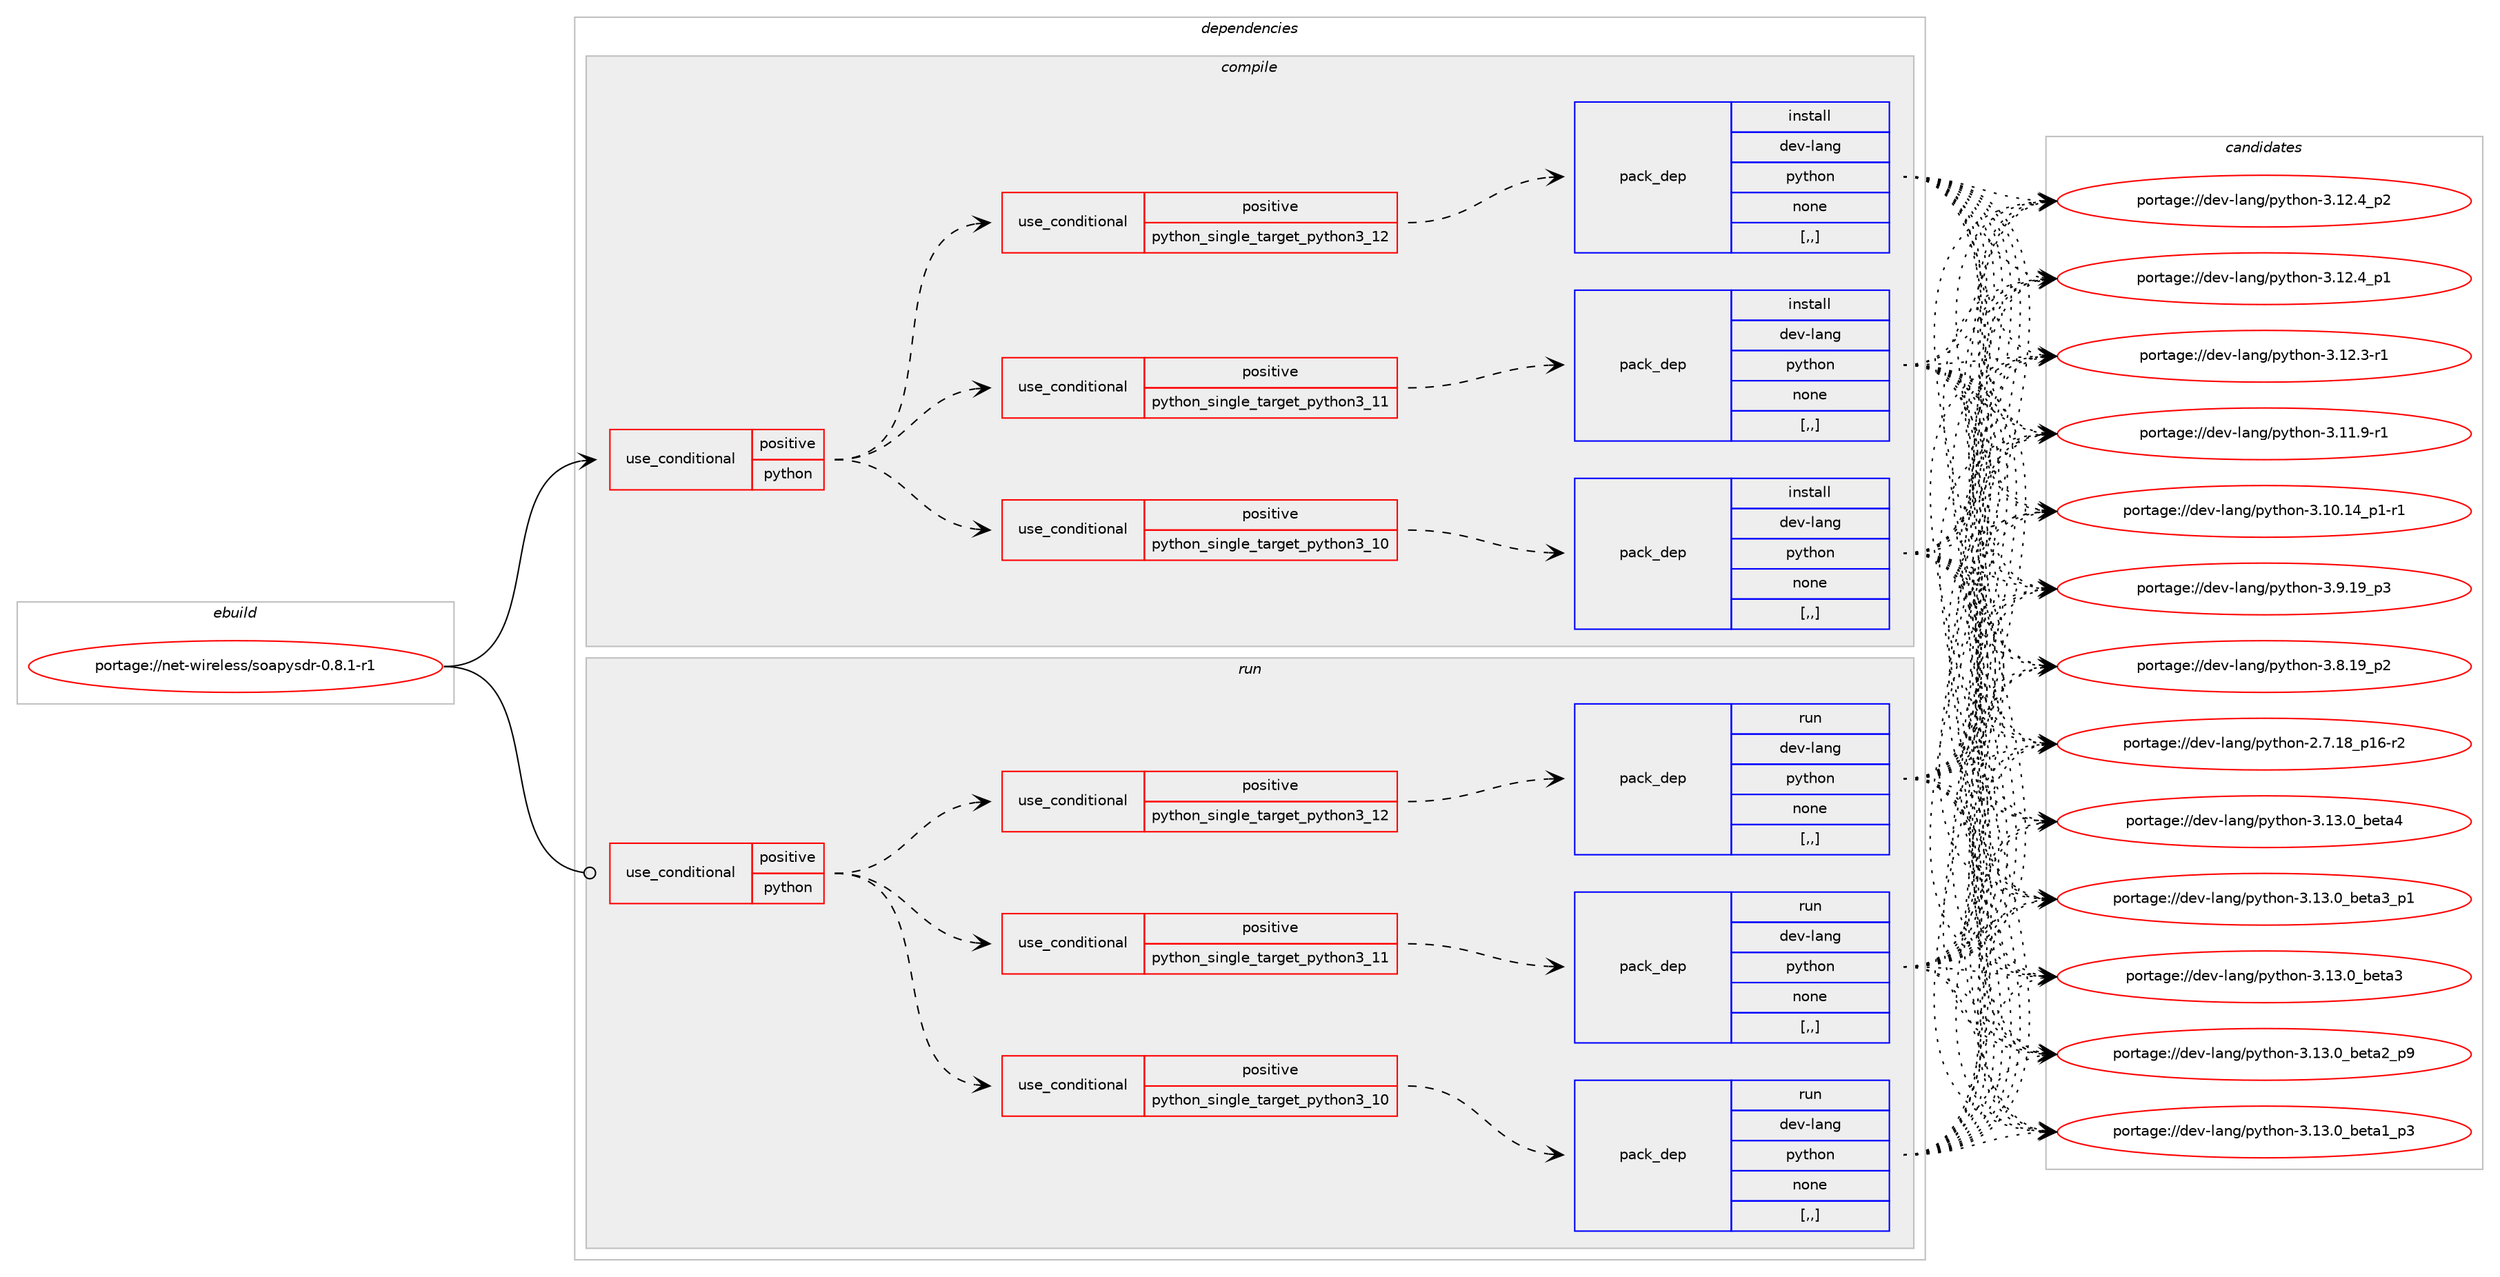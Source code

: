 digraph prolog {

# *************
# Graph options
# *************

newrank=true;
concentrate=true;
compound=true;
graph [rankdir=LR,fontname=Helvetica,fontsize=10,ranksep=1.5];#, ranksep=2.5, nodesep=0.2];
edge  [arrowhead=vee];
node  [fontname=Helvetica,fontsize=10];

# **********
# The ebuild
# **********

subgraph cluster_leftcol {
color=gray;
label=<<i>ebuild</i>>;
id [label="portage://net-wireless/soapysdr-0.8.1-r1", color=red, width=4, href="../net-wireless/soapysdr-0.8.1-r1.svg"];
}

# ****************
# The dependencies
# ****************

subgraph cluster_midcol {
color=gray;
label=<<i>dependencies</i>>;
subgraph cluster_compile {
fillcolor="#eeeeee";
style=filled;
label=<<i>compile</i>>;
subgraph cond103318 {
dependency390050 [label=<<TABLE BORDER="0" CELLBORDER="1" CELLSPACING="0" CELLPADDING="4"><TR><TD ROWSPAN="3" CELLPADDING="10">use_conditional</TD></TR><TR><TD>positive</TD></TR><TR><TD>python</TD></TR></TABLE>>, shape=none, color=red];
subgraph cond103319 {
dependency390051 [label=<<TABLE BORDER="0" CELLBORDER="1" CELLSPACING="0" CELLPADDING="4"><TR><TD ROWSPAN="3" CELLPADDING="10">use_conditional</TD></TR><TR><TD>positive</TD></TR><TR><TD>python_single_target_python3_10</TD></TR></TABLE>>, shape=none, color=red];
subgraph pack283941 {
dependency390052 [label=<<TABLE BORDER="0" CELLBORDER="1" CELLSPACING="0" CELLPADDING="4" WIDTH="220"><TR><TD ROWSPAN="6" CELLPADDING="30">pack_dep</TD></TR><TR><TD WIDTH="110">install</TD></TR><TR><TD>dev-lang</TD></TR><TR><TD>python</TD></TR><TR><TD>none</TD></TR><TR><TD>[,,]</TD></TR></TABLE>>, shape=none, color=blue];
}
dependency390051:e -> dependency390052:w [weight=20,style="dashed",arrowhead="vee"];
}
dependency390050:e -> dependency390051:w [weight=20,style="dashed",arrowhead="vee"];
subgraph cond103320 {
dependency390053 [label=<<TABLE BORDER="0" CELLBORDER="1" CELLSPACING="0" CELLPADDING="4"><TR><TD ROWSPAN="3" CELLPADDING="10">use_conditional</TD></TR><TR><TD>positive</TD></TR><TR><TD>python_single_target_python3_11</TD></TR></TABLE>>, shape=none, color=red];
subgraph pack283942 {
dependency390054 [label=<<TABLE BORDER="0" CELLBORDER="1" CELLSPACING="0" CELLPADDING="4" WIDTH="220"><TR><TD ROWSPAN="6" CELLPADDING="30">pack_dep</TD></TR><TR><TD WIDTH="110">install</TD></TR><TR><TD>dev-lang</TD></TR><TR><TD>python</TD></TR><TR><TD>none</TD></TR><TR><TD>[,,]</TD></TR></TABLE>>, shape=none, color=blue];
}
dependency390053:e -> dependency390054:w [weight=20,style="dashed",arrowhead="vee"];
}
dependency390050:e -> dependency390053:w [weight=20,style="dashed",arrowhead="vee"];
subgraph cond103321 {
dependency390055 [label=<<TABLE BORDER="0" CELLBORDER="1" CELLSPACING="0" CELLPADDING="4"><TR><TD ROWSPAN="3" CELLPADDING="10">use_conditional</TD></TR><TR><TD>positive</TD></TR><TR><TD>python_single_target_python3_12</TD></TR></TABLE>>, shape=none, color=red];
subgraph pack283943 {
dependency390056 [label=<<TABLE BORDER="0" CELLBORDER="1" CELLSPACING="0" CELLPADDING="4" WIDTH="220"><TR><TD ROWSPAN="6" CELLPADDING="30">pack_dep</TD></TR><TR><TD WIDTH="110">install</TD></TR><TR><TD>dev-lang</TD></TR><TR><TD>python</TD></TR><TR><TD>none</TD></TR><TR><TD>[,,]</TD></TR></TABLE>>, shape=none, color=blue];
}
dependency390055:e -> dependency390056:w [weight=20,style="dashed",arrowhead="vee"];
}
dependency390050:e -> dependency390055:w [weight=20,style="dashed",arrowhead="vee"];
}
id:e -> dependency390050:w [weight=20,style="solid",arrowhead="vee"];
}
subgraph cluster_compileandrun {
fillcolor="#eeeeee";
style=filled;
label=<<i>compile and run</i>>;
}
subgraph cluster_run {
fillcolor="#eeeeee";
style=filled;
label=<<i>run</i>>;
subgraph cond103322 {
dependency390057 [label=<<TABLE BORDER="0" CELLBORDER="1" CELLSPACING="0" CELLPADDING="4"><TR><TD ROWSPAN="3" CELLPADDING="10">use_conditional</TD></TR><TR><TD>positive</TD></TR><TR><TD>python</TD></TR></TABLE>>, shape=none, color=red];
subgraph cond103323 {
dependency390058 [label=<<TABLE BORDER="0" CELLBORDER="1" CELLSPACING="0" CELLPADDING="4"><TR><TD ROWSPAN="3" CELLPADDING="10">use_conditional</TD></TR><TR><TD>positive</TD></TR><TR><TD>python_single_target_python3_10</TD></TR></TABLE>>, shape=none, color=red];
subgraph pack283944 {
dependency390059 [label=<<TABLE BORDER="0" CELLBORDER="1" CELLSPACING="0" CELLPADDING="4" WIDTH="220"><TR><TD ROWSPAN="6" CELLPADDING="30">pack_dep</TD></TR><TR><TD WIDTH="110">run</TD></TR><TR><TD>dev-lang</TD></TR><TR><TD>python</TD></TR><TR><TD>none</TD></TR><TR><TD>[,,]</TD></TR></TABLE>>, shape=none, color=blue];
}
dependency390058:e -> dependency390059:w [weight=20,style="dashed",arrowhead="vee"];
}
dependency390057:e -> dependency390058:w [weight=20,style="dashed",arrowhead="vee"];
subgraph cond103324 {
dependency390060 [label=<<TABLE BORDER="0" CELLBORDER="1" CELLSPACING="0" CELLPADDING="4"><TR><TD ROWSPAN="3" CELLPADDING="10">use_conditional</TD></TR><TR><TD>positive</TD></TR><TR><TD>python_single_target_python3_11</TD></TR></TABLE>>, shape=none, color=red];
subgraph pack283945 {
dependency390061 [label=<<TABLE BORDER="0" CELLBORDER="1" CELLSPACING="0" CELLPADDING="4" WIDTH="220"><TR><TD ROWSPAN="6" CELLPADDING="30">pack_dep</TD></TR><TR><TD WIDTH="110">run</TD></TR><TR><TD>dev-lang</TD></TR><TR><TD>python</TD></TR><TR><TD>none</TD></TR><TR><TD>[,,]</TD></TR></TABLE>>, shape=none, color=blue];
}
dependency390060:e -> dependency390061:w [weight=20,style="dashed",arrowhead="vee"];
}
dependency390057:e -> dependency390060:w [weight=20,style="dashed",arrowhead="vee"];
subgraph cond103325 {
dependency390062 [label=<<TABLE BORDER="0" CELLBORDER="1" CELLSPACING="0" CELLPADDING="4"><TR><TD ROWSPAN="3" CELLPADDING="10">use_conditional</TD></TR><TR><TD>positive</TD></TR><TR><TD>python_single_target_python3_12</TD></TR></TABLE>>, shape=none, color=red];
subgraph pack283946 {
dependency390063 [label=<<TABLE BORDER="0" CELLBORDER="1" CELLSPACING="0" CELLPADDING="4" WIDTH="220"><TR><TD ROWSPAN="6" CELLPADDING="30">pack_dep</TD></TR><TR><TD WIDTH="110">run</TD></TR><TR><TD>dev-lang</TD></TR><TR><TD>python</TD></TR><TR><TD>none</TD></TR><TR><TD>[,,]</TD></TR></TABLE>>, shape=none, color=blue];
}
dependency390062:e -> dependency390063:w [weight=20,style="dashed",arrowhead="vee"];
}
dependency390057:e -> dependency390062:w [weight=20,style="dashed",arrowhead="vee"];
}
id:e -> dependency390057:w [weight=20,style="solid",arrowhead="odot"];
}
}

# **************
# The candidates
# **************

subgraph cluster_choices {
rank=same;
color=gray;
label=<<i>candidates</i>>;

subgraph choice283941 {
color=black;
nodesep=1;
choice1001011184510897110103471121211161041111104551464951464895981011169752 [label="portage://dev-lang/python-3.13.0_beta4", color=red, width=4,href="../dev-lang/python-3.13.0_beta4.svg"];
choice10010111845108971101034711212111610411111045514649514648959810111697519511249 [label="portage://dev-lang/python-3.13.0_beta3_p1", color=red, width=4,href="../dev-lang/python-3.13.0_beta3_p1.svg"];
choice1001011184510897110103471121211161041111104551464951464895981011169751 [label="portage://dev-lang/python-3.13.0_beta3", color=red, width=4,href="../dev-lang/python-3.13.0_beta3.svg"];
choice10010111845108971101034711212111610411111045514649514648959810111697509511257 [label="portage://dev-lang/python-3.13.0_beta2_p9", color=red, width=4,href="../dev-lang/python-3.13.0_beta2_p9.svg"];
choice10010111845108971101034711212111610411111045514649514648959810111697499511251 [label="portage://dev-lang/python-3.13.0_beta1_p3", color=red, width=4,href="../dev-lang/python-3.13.0_beta1_p3.svg"];
choice100101118451089711010347112121116104111110455146495046529511250 [label="portage://dev-lang/python-3.12.4_p2", color=red, width=4,href="../dev-lang/python-3.12.4_p2.svg"];
choice100101118451089711010347112121116104111110455146495046529511249 [label="portage://dev-lang/python-3.12.4_p1", color=red, width=4,href="../dev-lang/python-3.12.4_p1.svg"];
choice100101118451089711010347112121116104111110455146495046514511449 [label="portage://dev-lang/python-3.12.3-r1", color=red, width=4,href="../dev-lang/python-3.12.3-r1.svg"];
choice100101118451089711010347112121116104111110455146494946574511449 [label="portage://dev-lang/python-3.11.9-r1", color=red, width=4,href="../dev-lang/python-3.11.9-r1.svg"];
choice100101118451089711010347112121116104111110455146494846495295112494511449 [label="portage://dev-lang/python-3.10.14_p1-r1", color=red, width=4,href="../dev-lang/python-3.10.14_p1-r1.svg"];
choice100101118451089711010347112121116104111110455146574649579511251 [label="portage://dev-lang/python-3.9.19_p3", color=red, width=4,href="../dev-lang/python-3.9.19_p3.svg"];
choice100101118451089711010347112121116104111110455146564649579511250 [label="portage://dev-lang/python-3.8.19_p2", color=red, width=4,href="../dev-lang/python-3.8.19_p2.svg"];
choice100101118451089711010347112121116104111110455046554649569511249544511450 [label="portage://dev-lang/python-2.7.18_p16-r2", color=red, width=4,href="../dev-lang/python-2.7.18_p16-r2.svg"];
dependency390052:e -> choice1001011184510897110103471121211161041111104551464951464895981011169752:w [style=dotted,weight="100"];
dependency390052:e -> choice10010111845108971101034711212111610411111045514649514648959810111697519511249:w [style=dotted,weight="100"];
dependency390052:e -> choice1001011184510897110103471121211161041111104551464951464895981011169751:w [style=dotted,weight="100"];
dependency390052:e -> choice10010111845108971101034711212111610411111045514649514648959810111697509511257:w [style=dotted,weight="100"];
dependency390052:e -> choice10010111845108971101034711212111610411111045514649514648959810111697499511251:w [style=dotted,weight="100"];
dependency390052:e -> choice100101118451089711010347112121116104111110455146495046529511250:w [style=dotted,weight="100"];
dependency390052:e -> choice100101118451089711010347112121116104111110455146495046529511249:w [style=dotted,weight="100"];
dependency390052:e -> choice100101118451089711010347112121116104111110455146495046514511449:w [style=dotted,weight="100"];
dependency390052:e -> choice100101118451089711010347112121116104111110455146494946574511449:w [style=dotted,weight="100"];
dependency390052:e -> choice100101118451089711010347112121116104111110455146494846495295112494511449:w [style=dotted,weight="100"];
dependency390052:e -> choice100101118451089711010347112121116104111110455146574649579511251:w [style=dotted,weight="100"];
dependency390052:e -> choice100101118451089711010347112121116104111110455146564649579511250:w [style=dotted,weight="100"];
dependency390052:e -> choice100101118451089711010347112121116104111110455046554649569511249544511450:w [style=dotted,weight="100"];
}
subgraph choice283942 {
color=black;
nodesep=1;
choice1001011184510897110103471121211161041111104551464951464895981011169752 [label="portage://dev-lang/python-3.13.0_beta4", color=red, width=4,href="../dev-lang/python-3.13.0_beta4.svg"];
choice10010111845108971101034711212111610411111045514649514648959810111697519511249 [label="portage://dev-lang/python-3.13.0_beta3_p1", color=red, width=4,href="../dev-lang/python-3.13.0_beta3_p1.svg"];
choice1001011184510897110103471121211161041111104551464951464895981011169751 [label="portage://dev-lang/python-3.13.0_beta3", color=red, width=4,href="../dev-lang/python-3.13.0_beta3.svg"];
choice10010111845108971101034711212111610411111045514649514648959810111697509511257 [label="portage://dev-lang/python-3.13.0_beta2_p9", color=red, width=4,href="../dev-lang/python-3.13.0_beta2_p9.svg"];
choice10010111845108971101034711212111610411111045514649514648959810111697499511251 [label="portage://dev-lang/python-3.13.0_beta1_p3", color=red, width=4,href="../dev-lang/python-3.13.0_beta1_p3.svg"];
choice100101118451089711010347112121116104111110455146495046529511250 [label="portage://dev-lang/python-3.12.4_p2", color=red, width=4,href="../dev-lang/python-3.12.4_p2.svg"];
choice100101118451089711010347112121116104111110455146495046529511249 [label="portage://dev-lang/python-3.12.4_p1", color=red, width=4,href="../dev-lang/python-3.12.4_p1.svg"];
choice100101118451089711010347112121116104111110455146495046514511449 [label="portage://dev-lang/python-3.12.3-r1", color=red, width=4,href="../dev-lang/python-3.12.3-r1.svg"];
choice100101118451089711010347112121116104111110455146494946574511449 [label="portage://dev-lang/python-3.11.9-r1", color=red, width=4,href="../dev-lang/python-3.11.9-r1.svg"];
choice100101118451089711010347112121116104111110455146494846495295112494511449 [label="portage://dev-lang/python-3.10.14_p1-r1", color=red, width=4,href="../dev-lang/python-3.10.14_p1-r1.svg"];
choice100101118451089711010347112121116104111110455146574649579511251 [label="portage://dev-lang/python-3.9.19_p3", color=red, width=4,href="../dev-lang/python-3.9.19_p3.svg"];
choice100101118451089711010347112121116104111110455146564649579511250 [label="portage://dev-lang/python-3.8.19_p2", color=red, width=4,href="../dev-lang/python-3.8.19_p2.svg"];
choice100101118451089711010347112121116104111110455046554649569511249544511450 [label="portage://dev-lang/python-2.7.18_p16-r2", color=red, width=4,href="../dev-lang/python-2.7.18_p16-r2.svg"];
dependency390054:e -> choice1001011184510897110103471121211161041111104551464951464895981011169752:w [style=dotted,weight="100"];
dependency390054:e -> choice10010111845108971101034711212111610411111045514649514648959810111697519511249:w [style=dotted,weight="100"];
dependency390054:e -> choice1001011184510897110103471121211161041111104551464951464895981011169751:w [style=dotted,weight="100"];
dependency390054:e -> choice10010111845108971101034711212111610411111045514649514648959810111697509511257:w [style=dotted,weight="100"];
dependency390054:e -> choice10010111845108971101034711212111610411111045514649514648959810111697499511251:w [style=dotted,weight="100"];
dependency390054:e -> choice100101118451089711010347112121116104111110455146495046529511250:w [style=dotted,weight="100"];
dependency390054:e -> choice100101118451089711010347112121116104111110455146495046529511249:w [style=dotted,weight="100"];
dependency390054:e -> choice100101118451089711010347112121116104111110455146495046514511449:w [style=dotted,weight="100"];
dependency390054:e -> choice100101118451089711010347112121116104111110455146494946574511449:w [style=dotted,weight="100"];
dependency390054:e -> choice100101118451089711010347112121116104111110455146494846495295112494511449:w [style=dotted,weight="100"];
dependency390054:e -> choice100101118451089711010347112121116104111110455146574649579511251:w [style=dotted,weight="100"];
dependency390054:e -> choice100101118451089711010347112121116104111110455146564649579511250:w [style=dotted,weight="100"];
dependency390054:e -> choice100101118451089711010347112121116104111110455046554649569511249544511450:w [style=dotted,weight="100"];
}
subgraph choice283943 {
color=black;
nodesep=1;
choice1001011184510897110103471121211161041111104551464951464895981011169752 [label="portage://dev-lang/python-3.13.0_beta4", color=red, width=4,href="../dev-lang/python-3.13.0_beta4.svg"];
choice10010111845108971101034711212111610411111045514649514648959810111697519511249 [label="portage://dev-lang/python-3.13.0_beta3_p1", color=red, width=4,href="../dev-lang/python-3.13.0_beta3_p1.svg"];
choice1001011184510897110103471121211161041111104551464951464895981011169751 [label="portage://dev-lang/python-3.13.0_beta3", color=red, width=4,href="../dev-lang/python-3.13.0_beta3.svg"];
choice10010111845108971101034711212111610411111045514649514648959810111697509511257 [label="portage://dev-lang/python-3.13.0_beta2_p9", color=red, width=4,href="../dev-lang/python-3.13.0_beta2_p9.svg"];
choice10010111845108971101034711212111610411111045514649514648959810111697499511251 [label="portage://dev-lang/python-3.13.0_beta1_p3", color=red, width=4,href="../dev-lang/python-3.13.0_beta1_p3.svg"];
choice100101118451089711010347112121116104111110455146495046529511250 [label="portage://dev-lang/python-3.12.4_p2", color=red, width=4,href="../dev-lang/python-3.12.4_p2.svg"];
choice100101118451089711010347112121116104111110455146495046529511249 [label="portage://dev-lang/python-3.12.4_p1", color=red, width=4,href="../dev-lang/python-3.12.4_p1.svg"];
choice100101118451089711010347112121116104111110455146495046514511449 [label="portage://dev-lang/python-3.12.3-r1", color=red, width=4,href="../dev-lang/python-3.12.3-r1.svg"];
choice100101118451089711010347112121116104111110455146494946574511449 [label="portage://dev-lang/python-3.11.9-r1", color=red, width=4,href="../dev-lang/python-3.11.9-r1.svg"];
choice100101118451089711010347112121116104111110455146494846495295112494511449 [label="portage://dev-lang/python-3.10.14_p1-r1", color=red, width=4,href="../dev-lang/python-3.10.14_p1-r1.svg"];
choice100101118451089711010347112121116104111110455146574649579511251 [label="portage://dev-lang/python-3.9.19_p3", color=red, width=4,href="../dev-lang/python-3.9.19_p3.svg"];
choice100101118451089711010347112121116104111110455146564649579511250 [label="portage://dev-lang/python-3.8.19_p2", color=red, width=4,href="../dev-lang/python-3.8.19_p2.svg"];
choice100101118451089711010347112121116104111110455046554649569511249544511450 [label="portage://dev-lang/python-2.7.18_p16-r2", color=red, width=4,href="../dev-lang/python-2.7.18_p16-r2.svg"];
dependency390056:e -> choice1001011184510897110103471121211161041111104551464951464895981011169752:w [style=dotted,weight="100"];
dependency390056:e -> choice10010111845108971101034711212111610411111045514649514648959810111697519511249:w [style=dotted,weight="100"];
dependency390056:e -> choice1001011184510897110103471121211161041111104551464951464895981011169751:w [style=dotted,weight="100"];
dependency390056:e -> choice10010111845108971101034711212111610411111045514649514648959810111697509511257:w [style=dotted,weight="100"];
dependency390056:e -> choice10010111845108971101034711212111610411111045514649514648959810111697499511251:w [style=dotted,weight="100"];
dependency390056:e -> choice100101118451089711010347112121116104111110455146495046529511250:w [style=dotted,weight="100"];
dependency390056:e -> choice100101118451089711010347112121116104111110455146495046529511249:w [style=dotted,weight="100"];
dependency390056:e -> choice100101118451089711010347112121116104111110455146495046514511449:w [style=dotted,weight="100"];
dependency390056:e -> choice100101118451089711010347112121116104111110455146494946574511449:w [style=dotted,weight="100"];
dependency390056:e -> choice100101118451089711010347112121116104111110455146494846495295112494511449:w [style=dotted,weight="100"];
dependency390056:e -> choice100101118451089711010347112121116104111110455146574649579511251:w [style=dotted,weight="100"];
dependency390056:e -> choice100101118451089711010347112121116104111110455146564649579511250:w [style=dotted,weight="100"];
dependency390056:e -> choice100101118451089711010347112121116104111110455046554649569511249544511450:w [style=dotted,weight="100"];
}
subgraph choice283944 {
color=black;
nodesep=1;
choice1001011184510897110103471121211161041111104551464951464895981011169752 [label="portage://dev-lang/python-3.13.0_beta4", color=red, width=4,href="../dev-lang/python-3.13.0_beta4.svg"];
choice10010111845108971101034711212111610411111045514649514648959810111697519511249 [label="portage://dev-lang/python-3.13.0_beta3_p1", color=red, width=4,href="../dev-lang/python-3.13.0_beta3_p1.svg"];
choice1001011184510897110103471121211161041111104551464951464895981011169751 [label="portage://dev-lang/python-3.13.0_beta3", color=red, width=4,href="../dev-lang/python-3.13.0_beta3.svg"];
choice10010111845108971101034711212111610411111045514649514648959810111697509511257 [label="portage://dev-lang/python-3.13.0_beta2_p9", color=red, width=4,href="../dev-lang/python-3.13.0_beta2_p9.svg"];
choice10010111845108971101034711212111610411111045514649514648959810111697499511251 [label="portage://dev-lang/python-3.13.0_beta1_p3", color=red, width=4,href="../dev-lang/python-3.13.0_beta1_p3.svg"];
choice100101118451089711010347112121116104111110455146495046529511250 [label="portage://dev-lang/python-3.12.4_p2", color=red, width=4,href="../dev-lang/python-3.12.4_p2.svg"];
choice100101118451089711010347112121116104111110455146495046529511249 [label="portage://dev-lang/python-3.12.4_p1", color=red, width=4,href="../dev-lang/python-3.12.4_p1.svg"];
choice100101118451089711010347112121116104111110455146495046514511449 [label="portage://dev-lang/python-3.12.3-r1", color=red, width=4,href="../dev-lang/python-3.12.3-r1.svg"];
choice100101118451089711010347112121116104111110455146494946574511449 [label="portage://dev-lang/python-3.11.9-r1", color=red, width=4,href="../dev-lang/python-3.11.9-r1.svg"];
choice100101118451089711010347112121116104111110455146494846495295112494511449 [label="portage://dev-lang/python-3.10.14_p1-r1", color=red, width=4,href="../dev-lang/python-3.10.14_p1-r1.svg"];
choice100101118451089711010347112121116104111110455146574649579511251 [label="portage://dev-lang/python-3.9.19_p3", color=red, width=4,href="../dev-lang/python-3.9.19_p3.svg"];
choice100101118451089711010347112121116104111110455146564649579511250 [label="portage://dev-lang/python-3.8.19_p2", color=red, width=4,href="../dev-lang/python-3.8.19_p2.svg"];
choice100101118451089711010347112121116104111110455046554649569511249544511450 [label="portage://dev-lang/python-2.7.18_p16-r2", color=red, width=4,href="../dev-lang/python-2.7.18_p16-r2.svg"];
dependency390059:e -> choice1001011184510897110103471121211161041111104551464951464895981011169752:w [style=dotted,weight="100"];
dependency390059:e -> choice10010111845108971101034711212111610411111045514649514648959810111697519511249:w [style=dotted,weight="100"];
dependency390059:e -> choice1001011184510897110103471121211161041111104551464951464895981011169751:w [style=dotted,weight="100"];
dependency390059:e -> choice10010111845108971101034711212111610411111045514649514648959810111697509511257:w [style=dotted,weight="100"];
dependency390059:e -> choice10010111845108971101034711212111610411111045514649514648959810111697499511251:w [style=dotted,weight="100"];
dependency390059:e -> choice100101118451089711010347112121116104111110455146495046529511250:w [style=dotted,weight="100"];
dependency390059:e -> choice100101118451089711010347112121116104111110455146495046529511249:w [style=dotted,weight="100"];
dependency390059:e -> choice100101118451089711010347112121116104111110455146495046514511449:w [style=dotted,weight="100"];
dependency390059:e -> choice100101118451089711010347112121116104111110455146494946574511449:w [style=dotted,weight="100"];
dependency390059:e -> choice100101118451089711010347112121116104111110455146494846495295112494511449:w [style=dotted,weight="100"];
dependency390059:e -> choice100101118451089711010347112121116104111110455146574649579511251:w [style=dotted,weight="100"];
dependency390059:e -> choice100101118451089711010347112121116104111110455146564649579511250:w [style=dotted,weight="100"];
dependency390059:e -> choice100101118451089711010347112121116104111110455046554649569511249544511450:w [style=dotted,weight="100"];
}
subgraph choice283945 {
color=black;
nodesep=1;
choice1001011184510897110103471121211161041111104551464951464895981011169752 [label="portage://dev-lang/python-3.13.0_beta4", color=red, width=4,href="../dev-lang/python-3.13.0_beta4.svg"];
choice10010111845108971101034711212111610411111045514649514648959810111697519511249 [label="portage://dev-lang/python-3.13.0_beta3_p1", color=red, width=4,href="../dev-lang/python-3.13.0_beta3_p1.svg"];
choice1001011184510897110103471121211161041111104551464951464895981011169751 [label="portage://dev-lang/python-3.13.0_beta3", color=red, width=4,href="../dev-lang/python-3.13.0_beta3.svg"];
choice10010111845108971101034711212111610411111045514649514648959810111697509511257 [label="portage://dev-lang/python-3.13.0_beta2_p9", color=red, width=4,href="../dev-lang/python-3.13.0_beta2_p9.svg"];
choice10010111845108971101034711212111610411111045514649514648959810111697499511251 [label="portage://dev-lang/python-3.13.0_beta1_p3", color=red, width=4,href="../dev-lang/python-3.13.0_beta1_p3.svg"];
choice100101118451089711010347112121116104111110455146495046529511250 [label="portage://dev-lang/python-3.12.4_p2", color=red, width=4,href="../dev-lang/python-3.12.4_p2.svg"];
choice100101118451089711010347112121116104111110455146495046529511249 [label="portage://dev-lang/python-3.12.4_p1", color=red, width=4,href="../dev-lang/python-3.12.4_p1.svg"];
choice100101118451089711010347112121116104111110455146495046514511449 [label="portage://dev-lang/python-3.12.3-r1", color=red, width=4,href="../dev-lang/python-3.12.3-r1.svg"];
choice100101118451089711010347112121116104111110455146494946574511449 [label="portage://dev-lang/python-3.11.9-r1", color=red, width=4,href="../dev-lang/python-3.11.9-r1.svg"];
choice100101118451089711010347112121116104111110455146494846495295112494511449 [label="portage://dev-lang/python-3.10.14_p1-r1", color=red, width=4,href="../dev-lang/python-3.10.14_p1-r1.svg"];
choice100101118451089711010347112121116104111110455146574649579511251 [label="portage://dev-lang/python-3.9.19_p3", color=red, width=4,href="../dev-lang/python-3.9.19_p3.svg"];
choice100101118451089711010347112121116104111110455146564649579511250 [label="portage://dev-lang/python-3.8.19_p2", color=red, width=4,href="../dev-lang/python-3.8.19_p2.svg"];
choice100101118451089711010347112121116104111110455046554649569511249544511450 [label="portage://dev-lang/python-2.7.18_p16-r2", color=red, width=4,href="../dev-lang/python-2.7.18_p16-r2.svg"];
dependency390061:e -> choice1001011184510897110103471121211161041111104551464951464895981011169752:w [style=dotted,weight="100"];
dependency390061:e -> choice10010111845108971101034711212111610411111045514649514648959810111697519511249:w [style=dotted,weight="100"];
dependency390061:e -> choice1001011184510897110103471121211161041111104551464951464895981011169751:w [style=dotted,weight="100"];
dependency390061:e -> choice10010111845108971101034711212111610411111045514649514648959810111697509511257:w [style=dotted,weight="100"];
dependency390061:e -> choice10010111845108971101034711212111610411111045514649514648959810111697499511251:w [style=dotted,weight="100"];
dependency390061:e -> choice100101118451089711010347112121116104111110455146495046529511250:w [style=dotted,weight="100"];
dependency390061:e -> choice100101118451089711010347112121116104111110455146495046529511249:w [style=dotted,weight="100"];
dependency390061:e -> choice100101118451089711010347112121116104111110455146495046514511449:w [style=dotted,weight="100"];
dependency390061:e -> choice100101118451089711010347112121116104111110455146494946574511449:w [style=dotted,weight="100"];
dependency390061:e -> choice100101118451089711010347112121116104111110455146494846495295112494511449:w [style=dotted,weight="100"];
dependency390061:e -> choice100101118451089711010347112121116104111110455146574649579511251:w [style=dotted,weight="100"];
dependency390061:e -> choice100101118451089711010347112121116104111110455146564649579511250:w [style=dotted,weight="100"];
dependency390061:e -> choice100101118451089711010347112121116104111110455046554649569511249544511450:w [style=dotted,weight="100"];
}
subgraph choice283946 {
color=black;
nodesep=1;
choice1001011184510897110103471121211161041111104551464951464895981011169752 [label="portage://dev-lang/python-3.13.0_beta4", color=red, width=4,href="../dev-lang/python-3.13.0_beta4.svg"];
choice10010111845108971101034711212111610411111045514649514648959810111697519511249 [label="portage://dev-lang/python-3.13.0_beta3_p1", color=red, width=4,href="../dev-lang/python-3.13.0_beta3_p1.svg"];
choice1001011184510897110103471121211161041111104551464951464895981011169751 [label="portage://dev-lang/python-3.13.0_beta3", color=red, width=4,href="../dev-lang/python-3.13.0_beta3.svg"];
choice10010111845108971101034711212111610411111045514649514648959810111697509511257 [label="portage://dev-lang/python-3.13.0_beta2_p9", color=red, width=4,href="../dev-lang/python-3.13.0_beta2_p9.svg"];
choice10010111845108971101034711212111610411111045514649514648959810111697499511251 [label="portage://dev-lang/python-3.13.0_beta1_p3", color=red, width=4,href="../dev-lang/python-3.13.0_beta1_p3.svg"];
choice100101118451089711010347112121116104111110455146495046529511250 [label="portage://dev-lang/python-3.12.4_p2", color=red, width=4,href="../dev-lang/python-3.12.4_p2.svg"];
choice100101118451089711010347112121116104111110455146495046529511249 [label="portage://dev-lang/python-3.12.4_p1", color=red, width=4,href="../dev-lang/python-3.12.4_p1.svg"];
choice100101118451089711010347112121116104111110455146495046514511449 [label="portage://dev-lang/python-3.12.3-r1", color=red, width=4,href="../dev-lang/python-3.12.3-r1.svg"];
choice100101118451089711010347112121116104111110455146494946574511449 [label="portage://dev-lang/python-3.11.9-r1", color=red, width=4,href="../dev-lang/python-3.11.9-r1.svg"];
choice100101118451089711010347112121116104111110455146494846495295112494511449 [label="portage://dev-lang/python-3.10.14_p1-r1", color=red, width=4,href="../dev-lang/python-3.10.14_p1-r1.svg"];
choice100101118451089711010347112121116104111110455146574649579511251 [label="portage://dev-lang/python-3.9.19_p3", color=red, width=4,href="../dev-lang/python-3.9.19_p3.svg"];
choice100101118451089711010347112121116104111110455146564649579511250 [label="portage://dev-lang/python-3.8.19_p2", color=red, width=4,href="../dev-lang/python-3.8.19_p2.svg"];
choice100101118451089711010347112121116104111110455046554649569511249544511450 [label="portage://dev-lang/python-2.7.18_p16-r2", color=red, width=4,href="../dev-lang/python-2.7.18_p16-r2.svg"];
dependency390063:e -> choice1001011184510897110103471121211161041111104551464951464895981011169752:w [style=dotted,weight="100"];
dependency390063:e -> choice10010111845108971101034711212111610411111045514649514648959810111697519511249:w [style=dotted,weight="100"];
dependency390063:e -> choice1001011184510897110103471121211161041111104551464951464895981011169751:w [style=dotted,weight="100"];
dependency390063:e -> choice10010111845108971101034711212111610411111045514649514648959810111697509511257:w [style=dotted,weight="100"];
dependency390063:e -> choice10010111845108971101034711212111610411111045514649514648959810111697499511251:w [style=dotted,weight="100"];
dependency390063:e -> choice100101118451089711010347112121116104111110455146495046529511250:w [style=dotted,weight="100"];
dependency390063:e -> choice100101118451089711010347112121116104111110455146495046529511249:w [style=dotted,weight="100"];
dependency390063:e -> choice100101118451089711010347112121116104111110455146495046514511449:w [style=dotted,weight="100"];
dependency390063:e -> choice100101118451089711010347112121116104111110455146494946574511449:w [style=dotted,weight="100"];
dependency390063:e -> choice100101118451089711010347112121116104111110455146494846495295112494511449:w [style=dotted,weight="100"];
dependency390063:e -> choice100101118451089711010347112121116104111110455146574649579511251:w [style=dotted,weight="100"];
dependency390063:e -> choice100101118451089711010347112121116104111110455146564649579511250:w [style=dotted,weight="100"];
dependency390063:e -> choice100101118451089711010347112121116104111110455046554649569511249544511450:w [style=dotted,weight="100"];
}
}

}
